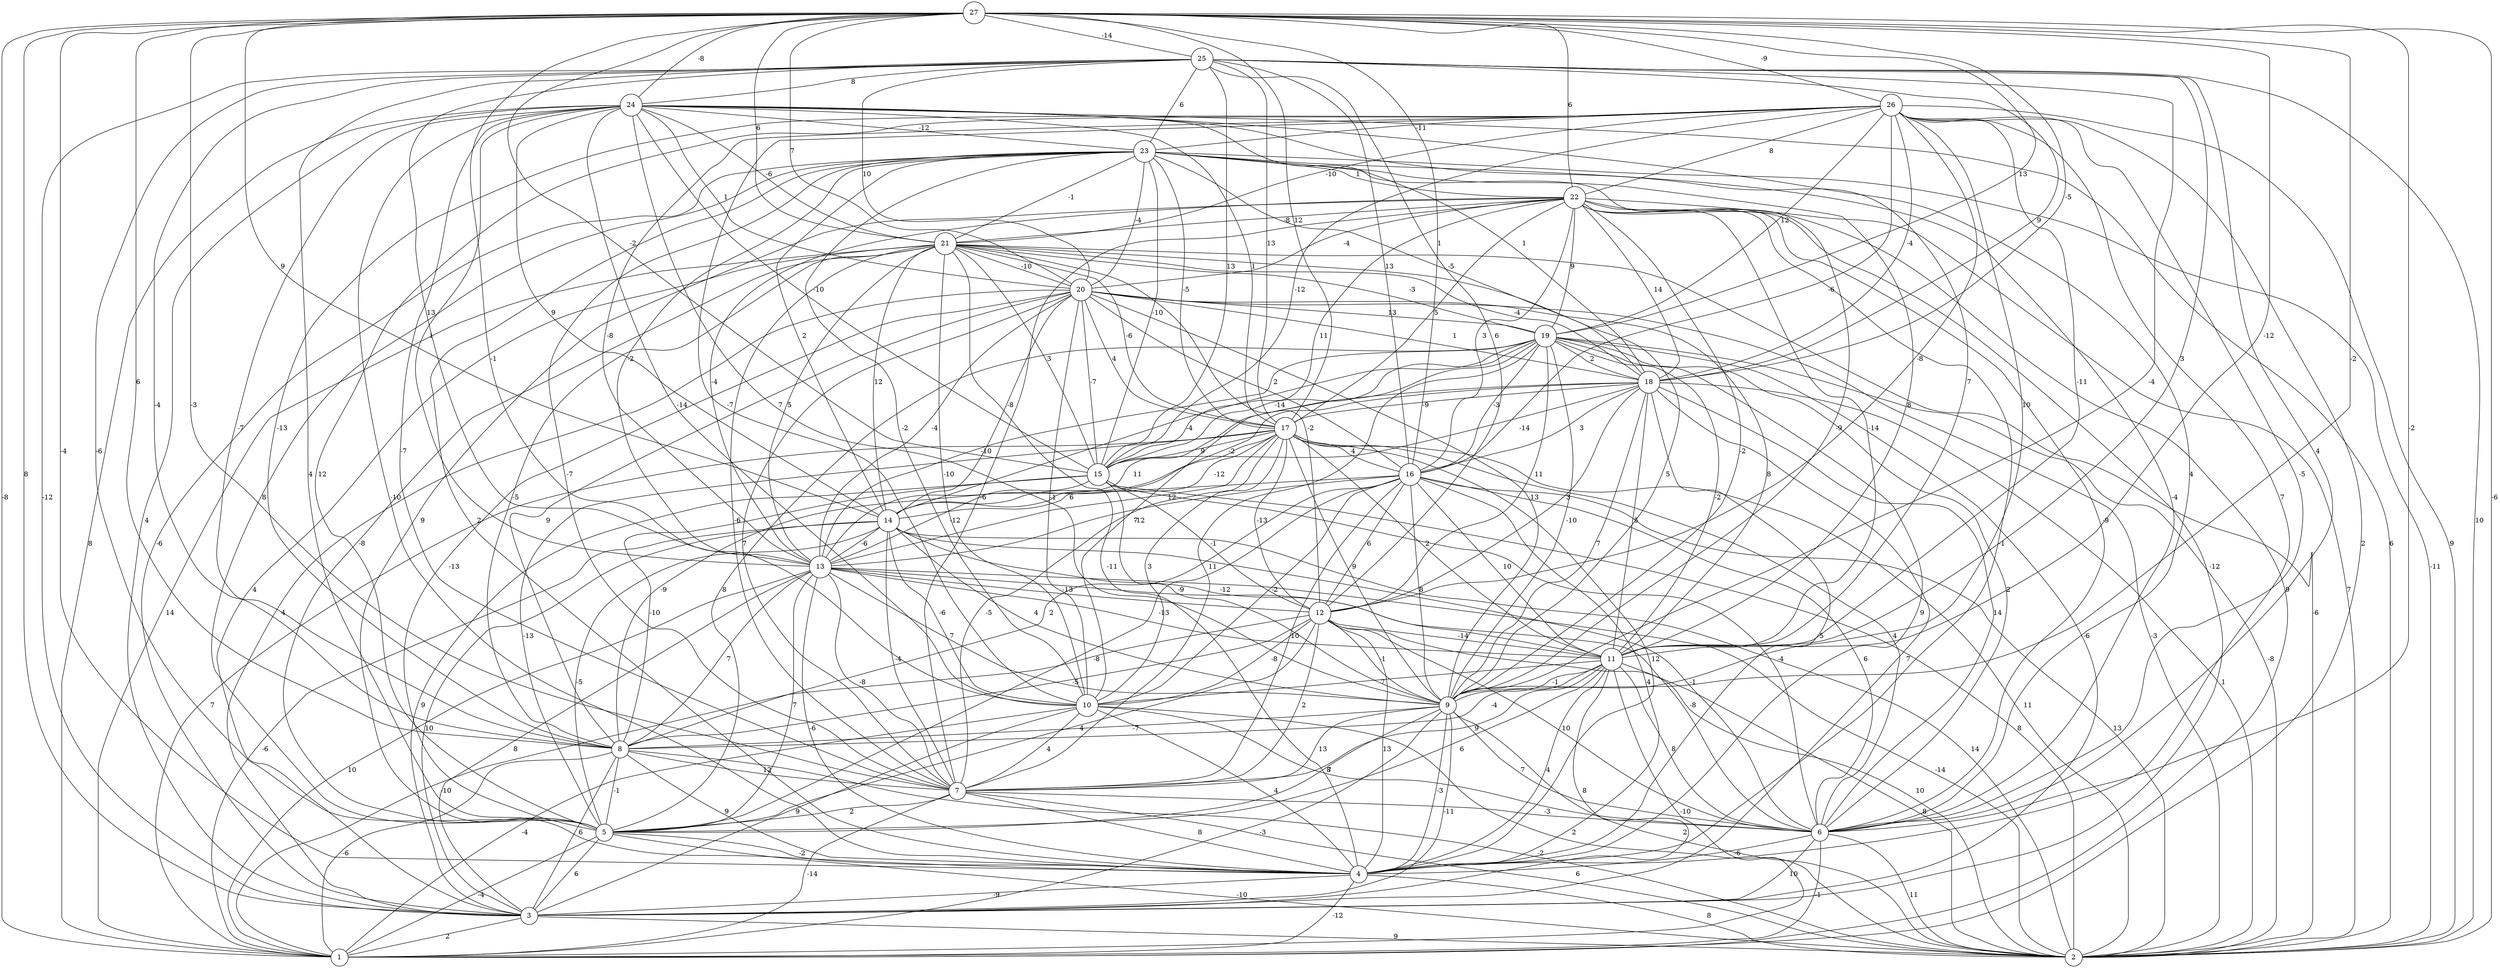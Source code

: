 graph { 
	 fontname="Helvetica,Arial,sans-serif" 
	 node [shape = circle]; 
	 27 -- 1 [label = "-8"];
	 27 -- 2 [label = "-6"];
	 27 -- 3 [label = "8"];
	 27 -- 4 [label = "-4"];
	 27 -- 6 [label = "-2"];
	 27 -- 7 [label = "-3"];
	 27 -- 8 [label = "6"];
	 27 -- 9 [label = "-2"];
	 27 -- 10 [label = "-1"];
	 27 -- 11 [label = "-12"];
	 27 -- 14 [label = "9"];
	 27 -- 15 [label = "-2"];
	 27 -- 16 [label = "1"];
	 27 -- 17 [label = "12"];
	 27 -- 18 [label = "-5"];
	 27 -- 19 [label = "13"];
	 27 -- 20 [label = "7"];
	 27 -- 21 [label = "6"];
	 27 -- 22 [label = "6"];
	 27 -- 24 [label = "-8"];
	 27 -- 25 [label = "-14"];
	 27 -- 26 [label = "-9"];
	 26 -- 1 [label = "2"];
	 26 -- 2 [label = "9"];
	 26 -- 4 [label = "7"];
	 26 -- 5 [label = "12"];
	 26 -- 6 [label = "-5"];
	 26 -- 8 [label = "-13"];
	 26 -- 9 [label = "10"];
	 26 -- 10 [label = "-7"];
	 26 -- 11 [label = "-11"];
	 26 -- 12 [label = "-8"];
	 26 -- 13 [label = "-8"];
	 26 -- 15 [label = "-12"];
	 26 -- 16 [label = "-6"];
	 26 -- 18 [label = "-4"];
	 26 -- 19 [label = "12"];
	 26 -- 21 [label = "-10"];
	 26 -- 22 [label = "8"];
	 26 -- 23 [label = "-11"];
	 25 -- 2 [label = "10"];
	 25 -- 3 [label = "-12"];
	 25 -- 4 [label = "4"];
	 25 -- 5 [label = "-6"];
	 25 -- 6 [label = "4"];
	 25 -- 8 [label = "-4"];
	 25 -- 9 [label = "-4"];
	 25 -- 11 [label = "3"];
	 25 -- 12 [label = "6"];
	 25 -- 13 [label = "13"];
	 25 -- 15 [label = "13"];
	 25 -- 16 [label = "13"];
	 25 -- 17 [label = "13"];
	 25 -- 18 [label = "9"];
	 25 -- 20 [label = "10"];
	 25 -- 23 [label = "6"];
	 25 -- 24 [label = "8"];
	 24 -- 1 [label = "8"];
	 24 -- 2 [label = "6"];
	 24 -- 3 [label = "4"];
	 24 -- 4 [label = "-10"];
	 24 -- 6 [label = "4"];
	 24 -- 7 [label = "-7"];
	 24 -- 8 [label = "-7"];
	 24 -- 9 [label = "7"];
	 24 -- 10 [label = "-14"];
	 24 -- 11 [label = "7"];
	 24 -- 13 [label = "1"];
	 24 -- 14 [label = "9"];
	 24 -- 15 [label = "-10"];
	 24 -- 17 [label = "1"];
	 24 -- 18 [label = "1"];
	 24 -- 20 [label = "1"];
	 24 -- 21 [label = "-6"];
	 24 -- 23 [label = "-12"];
	 23 -- 2 [label = "-11"];
	 23 -- 3 [label = "-6"];
	 23 -- 4 [label = "2"];
	 23 -- 5 [label = "8"];
	 23 -- 6 [label = "-4"];
	 23 -- 7 [label = "-7"];
	 23 -- 9 [label = "-9"];
	 23 -- 10 [label = "-2"];
	 23 -- 11 [label = "8"];
	 23 -- 13 [label = "-2"];
	 23 -- 14 [label = "2"];
	 23 -- 15 [label = "-10"];
	 23 -- 17 [label = "-5"];
	 23 -- 18 [label = "-5"];
	 23 -- 20 [label = "-4"];
	 23 -- 21 [label = "-1"];
	 23 -- 22 [label = "1"];
	 22 -- 1 [label = "9"];
	 22 -- 2 [label = "7"];
	 22 -- 3 [label = "-12"];
	 22 -- 4 [label = "-1"];
	 22 -- 5 [label = "9"];
	 22 -- 6 [label = "-9"];
	 22 -- 7 [label = "-6"];
	 22 -- 9 [label = "-2"];
	 22 -- 11 [label = "-14"];
	 22 -- 13 [label = "-4"];
	 22 -- 15 [label = "11"];
	 22 -- 16 [label = "3"];
	 22 -- 17 [label = "5"];
	 22 -- 18 [label = "14"];
	 22 -- 19 [label = "9"];
	 22 -- 20 [label = "-4"];
	 22 -- 21 [label = "-8"];
	 21 -- 1 [label = "14"];
	 21 -- 2 [label = "-6"];
	 21 -- 3 [label = "4"];
	 21 -- 4 [label = "-11"];
	 21 -- 5 [label = "-8"];
	 21 -- 7 [label = "-6"];
	 21 -- 8 [label = "-5"];
	 21 -- 9 [label = "5"];
	 21 -- 10 [label = "-10"];
	 21 -- 12 [label = "-2"];
	 21 -- 13 [label = "5"];
	 21 -- 14 [label = "12"];
	 21 -- 15 [label = "3"];
	 21 -- 17 [label = "-6"];
	 21 -- 18 [label = "-4"];
	 21 -- 19 [label = "-3"];
	 21 -- 20 [label = "-10"];
	 20 -- 2 [label = "-3"];
	 20 -- 3 [label = "4"];
	 20 -- 5 [label = "-13"];
	 20 -- 7 [label = "7"];
	 20 -- 8 [label = "9"];
	 20 -- 9 [label = "13"];
	 20 -- 10 [label = "-1"];
	 20 -- 11 [label = "8"];
	 20 -- 13 [label = "-4"];
	 20 -- 14 [label = "-8"];
	 20 -- 15 [label = "-7"];
	 20 -- 16 [label = "2"];
	 20 -- 17 [label = "4"];
	 20 -- 18 [label = "1"];
	 20 -- 19 [label = "13"];
	 19 -- 2 [label = "-8"];
	 19 -- 3 [label = "-6"];
	 19 -- 4 [label = "9"];
	 19 -- 5 [label = "8"];
	 19 -- 6 [label = "2"];
	 19 -- 7 [label = "11"];
	 19 -- 9 [label = "-10"];
	 19 -- 10 [label = "-12"];
	 19 -- 11 [label = "-2"];
	 19 -- 12 [label = "11"];
	 19 -- 13 [label = "-10"];
	 19 -- 14 [label = "-4"];
	 19 -- 15 [label = "-14"];
	 19 -- 16 [label = "-3"];
	 19 -- 18 [label = "2"];
	 18 -- 2 [label = "1"];
	 18 -- 3 [label = "7"];
	 18 -- 4 [label = "5"];
	 18 -- 6 [label = "14"];
	 18 -- 9 [label = "7"];
	 18 -- 11 [label = "5"];
	 18 -- 12 [label = "3"];
	 18 -- 13 [label = "11"];
	 18 -- 14 [label = "-2"];
	 18 -- 15 [label = "-14"];
	 18 -- 16 [label = "3"];
	 18 -- 17 [label = "-9"];
	 17 -- 1 [label = "7"];
	 17 -- 2 [label = "11"];
	 17 -- 4 [label = "12"];
	 17 -- 5 [label = "-13"];
	 17 -- 6 [label = "4"];
	 17 -- 7 [label = "-5"];
	 17 -- 8 [label = "-9"];
	 17 -- 9 [label = "9"];
	 17 -- 10 [label = "3"];
	 17 -- 11 [label = "2"];
	 17 -- 12 [label = "-13"];
	 17 -- 13 [label = "12"];
	 17 -- 14 [label = "-12"];
	 17 -- 15 [label = "9"];
	 17 -- 16 [label = "4"];
	 16 -- 2 [label = "13"];
	 16 -- 4 [label = "4"];
	 16 -- 5 [label = "-8"];
	 16 -- 6 [label = "6"];
	 16 -- 7 [label = "10"];
	 16 -- 8 [label = "2"];
	 16 -- 9 [label = "8"];
	 16 -- 10 [label = "-2"];
	 16 -- 11 [label = "10"];
	 16 -- 12 [label = "6"];
	 16 -- 13 [label = "7"];
	 16 -- 14 [label = "6"];
	 15 -- 2 [label = "8"];
	 15 -- 3 [label = "9"];
	 15 -- 6 [label = "-4"];
	 15 -- 8 [label = "-10"];
	 15 -- 9 [label = "-9"];
	 15 -- 12 [label = "-1"];
	 15 -- 13 [label = "-12"];
	 14 -- 1 [label = "-6"];
	 14 -- 2 [label = "14"];
	 14 -- 3 [label = "10"];
	 14 -- 5 [label = "-5"];
	 14 -- 6 [label = "-1"];
	 14 -- 7 [label = "-4"];
	 14 -- 9 [label = "4"];
	 14 -- 10 [label = "-6"];
	 14 -- 11 [label = "-12"];
	 14 -- 13 [label = "-6"];
	 13 -- 1 [label = "10"];
	 13 -- 2 [label = "-14"];
	 13 -- 3 [label = "8"];
	 13 -- 4 [label = "-6"];
	 13 -- 5 [label = "7"];
	 13 -- 6 [label = "-8"];
	 13 -- 7 [label = "-8"];
	 13 -- 8 [label = "7"];
	 13 -- 9 [label = "7"];
	 13 -- 11 [label = "-13"];
	 13 -- 12 [label = "-13"];
	 12 -- 1 [label = "-10"];
	 12 -- 2 [label = "10"];
	 12 -- 4 [label = "13"];
	 12 -- 5 [label = "4"];
	 12 -- 6 [label = "10"];
	 12 -- 7 [label = "2"];
	 12 -- 8 [label = "-5"];
	 12 -- 9 [label = "-1"];
	 12 -- 10 [label = "-8"];
	 12 -- 11 [label = "-14"];
	 11 -- 1 [label = "-10"];
	 11 -- 2 [label = "8"];
	 11 -- 3 [label = "8"];
	 11 -- 4 [label = "4"];
	 11 -- 5 [label = "6"];
	 11 -- 6 [label = "8"];
	 11 -- 7 [label = "9"];
	 11 -- 8 [label = "-4"];
	 11 -- 9 [label = "-1"];
	 11 -- 10 [label = "7"];
	 10 -- 1 [label = "-4"];
	 10 -- 2 [label = "2"];
	 10 -- 3 [label = "9"];
	 10 -- 4 [label = "4"];
	 10 -- 6 [label = "7"];
	 10 -- 7 [label = "4"];
	 9 -- 1 [label = "-3"];
	 9 -- 2 [label = "2"];
	 9 -- 3 [label = "-11"];
	 9 -- 4 [label = "-3"];
	 9 -- 5 [label = "8"];
	 9 -- 6 [label = "7"];
	 9 -- 7 [label = "13"];
	 9 -- 8 [label = "-7"];
	 8 -- 1 [label = "-6"];
	 8 -- 2 [label = "-2"];
	 8 -- 3 [label = "6"];
	 8 -- 4 [label = "9"];
	 8 -- 5 [label = "-1"];
	 8 -- 7 [label = "12"];
	 7 -- 1 [label = "-14"];
	 7 -- 2 [label = "6"];
	 7 -- 4 [label = "8"];
	 7 -- 5 [label = "2"];
	 7 -- 6 [label = "-3"];
	 6 -- 1 [label = "-1"];
	 6 -- 2 [label = "11"];
	 6 -- 3 [label = "10"];
	 6 -- 4 [label = "-6"];
	 5 -- 1 [label = "-4"];
	 5 -- 2 [label = "-10"];
	 5 -- 3 [label = "6"];
	 5 -- 4 [label = "-2"];
	 4 -- 1 [label = "-12"];
	 4 -- 2 [label = "8"];
	 4 -- 3 [label = "-9"];
	 3 -- 1 [label = "2"];
	 3 -- 2 [label = "9"];
	 1;
	 2;
	 3;
	 4;
	 5;
	 6;
	 7;
	 8;
	 9;
	 10;
	 11;
	 12;
	 13;
	 14;
	 15;
	 16;
	 17;
	 18;
	 19;
	 20;
	 21;
	 22;
	 23;
	 24;
	 25;
	 26;
	 27;
}
